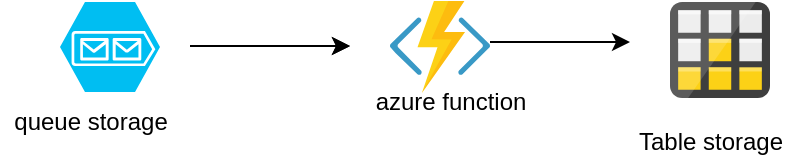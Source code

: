 <mxfile version="14.9.9" type="github">
  <diagram id="BQ98mIb-TkN1nnx-4qX1" name="Page-1">
    <mxGraphModel dx="754" dy="767" grid="1" gridSize="10" guides="1" tooltips="1" connect="1" arrows="1" fold="1" page="1" pageScale="1" pageWidth="850" pageHeight="1100" math="0" shadow="0">
      <root>
        <mxCell id="0" />
        <mxCell id="1" parent="0" />
        <mxCell id="777NN9L8n1OrQGpBT-4A-3" value="" style="verticalLabelPosition=bottom;html=1;verticalAlign=top;align=center;strokeColor=none;fillColor=#00BEF2;shape=mxgraph.azure.storage_queue;" vertex="1" parent="1">
          <mxGeometry x="315" y="370" width="50" height="45" as="geometry" />
        </mxCell>
        <mxCell id="777NN9L8n1OrQGpBT-4A-5" value="" style="endArrow=classic;html=1;" edge="1" parent="1">
          <mxGeometry width="50" height="50" relative="1" as="geometry">
            <mxPoint x="380" y="392" as="sourcePoint" />
            <mxPoint x="460" y="392" as="targetPoint" />
            <Array as="points">
              <mxPoint x="420" y="392" />
            </Array>
          </mxGeometry>
        </mxCell>
        <mxCell id="777NN9L8n1OrQGpBT-4A-6" value="" style="aspect=fixed;html=1;points=[];align=center;image;fontSize=12;image=img/lib/mscae/Functions.svg;" vertex="1" parent="1">
          <mxGeometry x="480" y="369.5" width="50" height="46" as="geometry" />
        </mxCell>
        <mxCell id="777NN9L8n1OrQGpBT-4A-7" value="" style="endArrow=classic;html=1;" edge="1" parent="1">
          <mxGeometry width="50" height="50" relative="1" as="geometry">
            <mxPoint x="380" y="392" as="sourcePoint" />
            <mxPoint x="460" y="392" as="targetPoint" />
            <Array as="points">
              <mxPoint x="420" y="392" />
            </Array>
          </mxGeometry>
        </mxCell>
        <mxCell id="777NN9L8n1OrQGpBT-4A-8" value="" style="endArrow=classic;html=1;" edge="1" parent="1" source="777NN9L8n1OrQGpBT-4A-6">
          <mxGeometry width="50" height="50" relative="1" as="geometry">
            <mxPoint x="540" y="402" as="sourcePoint" />
            <mxPoint x="600" y="390" as="targetPoint" />
            <Array as="points">
              <mxPoint x="530" y="390" />
              <mxPoint x="580" y="390" />
            </Array>
          </mxGeometry>
        </mxCell>
        <mxCell id="777NN9L8n1OrQGpBT-4A-9" value="" style="aspect=fixed;html=1;points=[];align=center;image;fontSize=12;image=img/lib/mscae/Table_Storage.svg;" vertex="1" parent="1">
          <mxGeometry x="620" y="370" width="50" height="48" as="geometry" />
        </mxCell>
        <mxCell id="777NN9L8n1OrQGpBT-4A-11" value="queue storage" style="text;html=1;align=center;verticalAlign=middle;resizable=0;points=[];autosize=1;strokeColor=none;" vertex="1" parent="1">
          <mxGeometry x="285" y="420" width="90" height="20" as="geometry" />
        </mxCell>
        <mxCell id="777NN9L8n1OrQGpBT-4A-12" value="azure function" style="text;html=1;align=center;verticalAlign=middle;resizable=0;points=[];autosize=1;strokeColor=none;" vertex="1" parent="1">
          <mxGeometry x="465" y="410" width="90" height="20" as="geometry" />
        </mxCell>
        <mxCell id="777NN9L8n1OrQGpBT-4A-14" value="Table storage" style="text;html=1;align=center;verticalAlign=middle;resizable=0;points=[];autosize=1;strokeColor=none;" vertex="1" parent="1">
          <mxGeometry x="595" y="430" width="90" height="20" as="geometry" />
        </mxCell>
      </root>
    </mxGraphModel>
  </diagram>
</mxfile>
